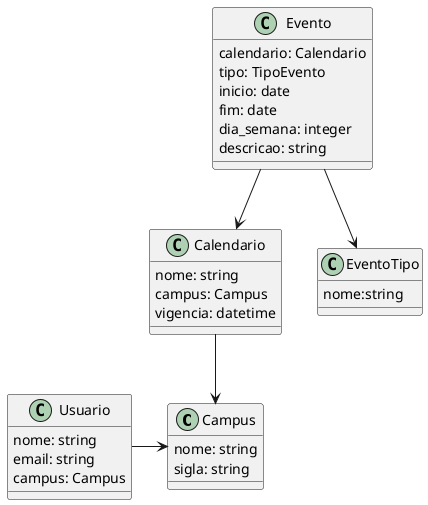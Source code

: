 @startuml

class Campus {
    nome: string
    sigla: string
}

class Calendario {
    nome: string
    campus: Campus
    vigencia: datetime
}

Calendario --> Campus

class EventoTipo {
    nome:string
}

class Evento {
    calendario: Calendario
    tipo: TipoEvento
    inicio: date
    fim: date
    dia_semana: integer
    descricao: string
}

Evento --> Calendario
Evento --> EventoTipo

class Usuario {
    nome: string
    email: string
    campus: Campus
}

Usuario -> Campus

@enduml